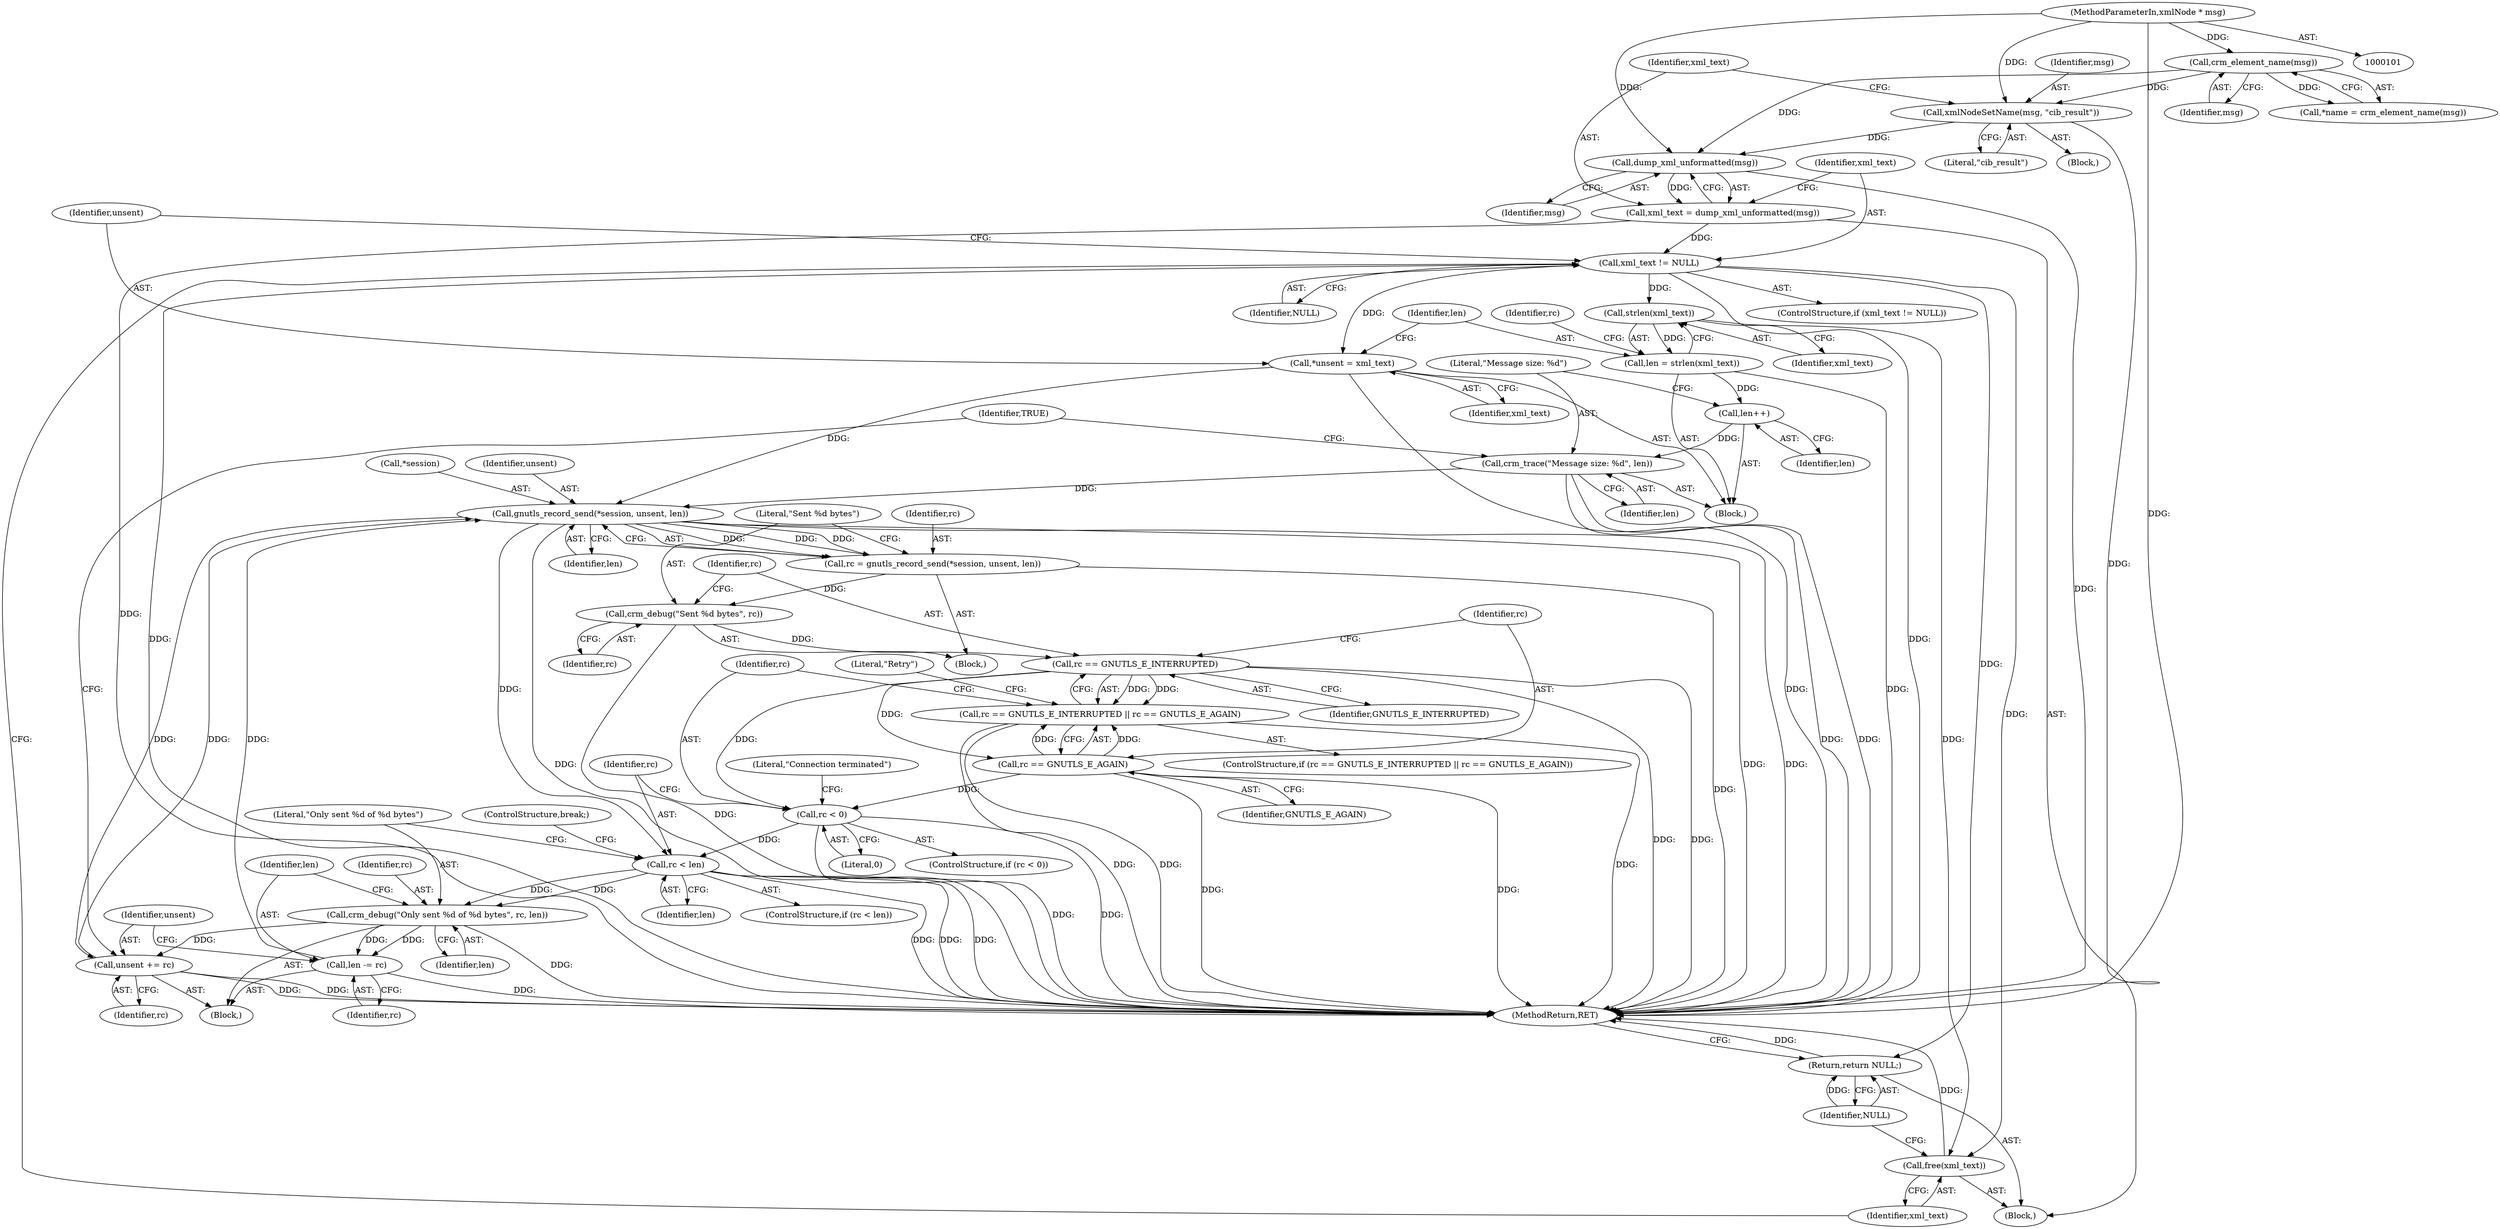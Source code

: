 digraph "1_pacemaker_564f7cc2a51dcd2f28ab12a13394f31be5aa3c93_15@pointer" {
"1000119" [label="(Call,xmlNodeSetName(msg, \"cib_result\"))"];
"1000112" [label="(Call,crm_element_name(msg))"];
"1000103" [label="(MethodParameterIn,xmlNode * msg)"];
"1000125" [label="(Call,dump_xml_unformatted(msg))"];
"1000123" [label="(Call,xml_text = dump_xml_unformatted(msg))"];
"1000128" [label="(Call,xml_text != NULL)"];
"1000133" [label="(Call,*unsent = xml_text)"];
"1000155" [label="(Call,gnutls_record_send(*session, unsent, len))"];
"1000153" [label="(Call,rc = gnutls_record_send(*session, unsent, len))"];
"1000160" [label="(Call,crm_debug(\"Sent %d bytes\", rc))"];
"1000165" [label="(Call,rc == GNUTLS_E_INTERRUPTED)"];
"1000164" [label="(Call,rc == GNUTLS_E_INTERRUPTED || rc == GNUTLS_E_AGAIN)"];
"1000168" [label="(Call,rc == GNUTLS_E_AGAIN)"];
"1000176" [label="(Call,rc < 0)"];
"1000185" [label="(Call,rc < len)"];
"1000189" [label="(Call,crm_debug(\"Only sent %d of %d bytes\", rc, len))"];
"1000193" [label="(Call,len -= rc)"];
"1000196" [label="(Call,unsent += rc)"];
"1000139" [label="(Call,strlen(xml_text))"];
"1000137" [label="(Call,len = strlen(xml_text))"];
"1000145" [label="(Call,len++)"];
"1000147" [label="(Call,crm_trace(\"Message size: %d\", len))"];
"1000202" [label="(Call,free(xml_text))"];
"1000204" [label="(Return,return NULL;)"];
"1000133" [label="(Call,*unsent = xml_text)"];
"1000204" [label="(Return,return NULL;)"];
"1000173" [label="(Literal,\"Retry\")"];
"1000161" [label="(Literal,\"Sent %d bytes\")"];
"1000124" [label="(Identifier,xml_text)"];
"1000177" [label="(Identifier,rc)"];
"1000190" [label="(Literal,\"Only sent %d of %d bytes\")"];
"1000194" [label="(Identifier,len)"];
"1000151" [label="(Identifier,TRUE)"];
"1000192" [label="(Identifier,len)"];
"1000143" [label="(Identifier,rc)"];
"1000156" [label="(Call,*session)"];
"1000128" [label="(Call,xml_text != NULL)"];
"1000137" [label="(Call,len = strlen(xml_text))"];
"1000168" [label="(Call,rc == GNUTLS_E_AGAIN)"];
"1000134" [label="(Identifier,unsent)"];
"1000118" [label="(Block,)"];
"1000123" [label="(Call,xml_text = dump_xml_unformatted(msg))"];
"1000186" [label="(Identifier,rc)"];
"1000184" [label="(ControlStructure,if (rc < len))"];
"1000203" [label="(Identifier,xml_text)"];
"1000195" [label="(Identifier,rc)"];
"1000125" [label="(Call,dump_xml_unformatted(msg))"];
"1000155" [label="(Call,gnutls_record_send(*session, unsent, len))"];
"1000152" [label="(Block,)"];
"1000166" [label="(Identifier,rc)"];
"1000119" [label="(Call,xmlNodeSetName(msg, \"cib_result\"))"];
"1000164" [label="(Call,rc == GNUTLS_E_INTERRUPTED || rc == GNUTLS_E_AGAIN)"];
"1000159" [label="(Identifier,len)"];
"1000191" [label="(Identifier,rc)"];
"1000120" [label="(Identifier,msg)"];
"1000198" [label="(Identifier,rc)"];
"1000110" [label="(Call,*name = crm_element_name(msg))"];
"1000162" [label="(Identifier,rc)"];
"1000187" [label="(Identifier,len)"];
"1000140" [label="(Identifier,xml_text)"];
"1000129" [label="(Identifier,xml_text)"];
"1000145" [label="(Call,len++)"];
"1000138" [label="(Identifier,len)"];
"1000127" [label="(ControlStructure,if (xml_text != NULL))"];
"1000197" [label="(Identifier,unsent)"];
"1000126" [label="(Identifier,msg)"];
"1000130" [label="(Identifier,NULL)"];
"1000178" [label="(Literal,0)"];
"1000205" [label="(Identifier,NULL)"];
"1000201" [label="(ControlStructure,break;)"];
"1000189" [label="(Call,crm_debug(\"Only sent %d of %d bytes\", rc, len))"];
"1000176" [label="(Call,rc < 0)"];
"1000135" [label="(Identifier,xml_text)"];
"1000103" [label="(MethodParameterIn,xmlNode * msg)"];
"1000170" [label="(Identifier,GNUTLS_E_AGAIN)"];
"1000121" [label="(Literal,\"cib_result\")"];
"1000112" [label="(Call,crm_element_name(msg))"];
"1000146" [label="(Identifier,len)"];
"1000139" [label="(Call,strlen(xml_text))"];
"1000206" [label="(MethodReturn,RET)"];
"1000158" [label="(Identifier,unsent)"];
"1000196" [label="(Call,unsent += rc)"];
"1000175" [label="(ControlStructure,if (rc < 0))"];
"1000148" [label="(Literal,\"Message size: %d\")"];
"1000163" [label="(ControlStructure,if (rc == GNUTLS_E_INTERRUPTED || rc == GNUTLS_E_AGAIN))"];
"1000113" [label="(Identifier,msg)"];
"1000153" [label="(Call,rc = gnutls_record_send(*session, unsent, len))"];
"1000149" [label="(Identifier,len)"];
"1000154" [label="(Identifier,rc)"];
"1000188" [label="(Block,)"];
"1000147" [label="(Call,crm_trace(\"Message size: %d\", len))"];
"1000160" [label="(Call,crm_debug(\"Sent %d bytes\", rc))"];
"1000202" [label="(Call,free(xml_text))"];
"1000131" [label="(Block,)"];
"1000193" [label="(Call,len -= rc)"];
"1000104" [label="(Block,)"];
"1000185" [label="(Call,rc < len)"];
"1000167" [label="(Identifier,GNUTLS_E_INTERRUPTED)"];
"1000181" [label="(Literal,\"Connection terminated\")"];
"1000169" [label="(Identifier,rc)"];
"1000165" [label="(Call,rc == GNUTLS_E_INTERRUPTED)"];
"1000119" -> "1000118"  [label="AST: "];
"1000119" -> "1000121"  [label="CFG: "];
"1000120" -> "1000119"  [label="AST: "];
"1000121" -> "1000119"  [label="AST: "];
"1000124" -> "1000119"  [label="CFG: "];
"1000119" -> "1000206"  [label="DDG: "];
"1000112" -> "1000119"  [label="DDG: "];
"1000103" -> "1000119"  [label="DDG: "];
"1000119" -> "1000125"  [label="DDG: "];
"1000112" -> "1000110"  [label="AST: "];
"1000112" -> "1000113"  [label="CFG: "];
"1000113" -> "1000112"  [label="AST: "];
"1000110" -> "1000112"  [label="CFG: "];
"1000112" -> "1000110"  [label="DDG: "];
"1000103" -> "1000112"  [label="DDG: "];
"1000112" -> "1000125"  [label="DDG: "];
"1000103" -> "1000101"  [label="AST: "];
"1000103" -> "1000206"  [label="DDG: "];
"1000103" -> "1000125"  [label="DDG: "];
"1000125" -> "1000123"  [label="AST: "];
"1000125" -> "1000126"  [label="CFG: "];
"1000126" -> "1000125"  [label="AST: "];
"1000123" -> "1000125"  [label="CFG: "];
"1000125" -> "1000206"  [label="DDG: "];
"1000125" -> "1000123"  [label="DDG: "];
"1000123" -> "1000104"  [label="AST: "];
"1000124" -> "1000123"  [label="AST: "];
"1000129" -> "1000123"  [label="CFG: "];
"1000123" -> "1000206"  [label="DDG: "];
"1000123" -> "1000128"  [label="DDG: "];
"1000128" -> "1000127"  [label="AST: "];
"1000128" -> "1000130"  [label="CFG: "];
"1000129" -> "1000128"  [label="AST: "];
"1000130" -> "1000128"  [label="AST: "];
"1000134" -> "1000128"  [label="CFG: "];
"1000203" -> "1000128"  [label="CFG: "];
"1000128" -> "1000206"  [label="DDG: "];
"1000128" -> "1000206"  [label="DDG: "];
"1000128" -> "1000133"  [label="DDG: "];
"1000128" -> "1000139"  [label="DDG: "];
"1000128" -> "1000202"  [label="DDG: "];
"1000128" -> "1000204"  [label="DDG: "];
"1000133" -> "1000131"  [label="AST: "];
"1000133" -> "1000135"  [label="CFG: "];
"1000134" -> "1000133"  [label="AST: "];
"1000135" -> "1000133"  [label="AST: "];
"1000138" -> "1000133"  [label="CFG: "];
"1000133" -> "1000206"  [label="DDG: "];
"1000133" -> "1000155"  [label="DDG: "];
"1000155" -> "1000153"  [label="AST: "];
"1000155" -> "1000159"  [label="CFG: "];
"1000156" -> "1000155"  [label="AST: "];
"1000158" -> "1000155"  [label="AST: "];
"1000159" -> "1000155"  [label="AST: "];
"1000153" -> "1000155"  [label="CFG: "];
"1000155" -> "1000206"  [label="DDG: "];
"1000155" -> "1000206"  [label="DDG: "];
"1000155" -> "1000206"  [label="DDG: "];
"1000155" -> "1000153"  [label="DDG: "];
"1000155" -> "1000153"  [label="DDG: "];
"1000155" -> "1000153"  [label="DDG: "];
"1000196" -> "1000155"  [label="DDG: "];
"1000193" -> "1000155"  [label="DDG: "];
"1000147" -> "1000155"  [label="DDG: "];
"1000155" -> "1000185"  [label="DDG: "];
"1000155" -> "1000196"  [label="DDG: "];
"1000153" -> "1000152"  [label="AST: "];
"1000154" -> "1000153"  [label="AST: "];
"1000161" -> "1000153"  [label="CFG: "];
"1000153" -> "1000206"  [label="DDG: "];
"1000153" -> "1000160"  [label="DDG: "];
"1000160" -> "1000152"  [label="AST: "];
"1000160" -> "1000162"  [label="CFG: "];
"1000161" -> "1000160"  [label="AST: "];
"1000162" -> "1000160"  [label="AST: "];
"1000166" -> "1000160"  [label="CFG: "];
"1000160" -> "1000206"  [label="DDG: "];
"1000160" -> "1000165"  [label="DDG: "];
"1000165" -> "1000164"  [label="AST: "];
"1000165" -> "1000167"  [label="CFG: "];
"1000166" -> "1000165"  [label="AST: "];
"1000167" -> "1000165"  [label="AST: "];
"1000169" -> "1000165"  [label="CFG: "];
"1000164" -> "1000165"  [label="CFG: "];
"1000165" -> "1000206"  [label="DDG: "];
"1000165" -> "1000206"  [label="DDG: "];
"1000165" -> "1000164"  [label="DDG: "];
"1000165" -> "1000164"  [label="DDG: "];
"1000165" -> "1000168"  [label="DDG: "];
"1000165" -> "1000176"  [label="DDG: "];
"1000164" -> "1000163"  [label="AST: "];
"1000164" -> "1000168"  [label="CFG: "];
"1000168" -> "1000164"  [label="AST: "];
"1000173" -> "1000164"  [label="CFG: "];
"1000177" -> "1000164"  [label="CFG: "];
"1000164" -> "1000206"  [label="DDG: "];
"1000164" -> "1000206"  [label="DDG: "];
"1000164" -> "1000206"  [label="DDG: "];
"1000168" -> "1000164"  [label="DDG: "];
"1000168" -> "1000164"  [label="DDG: "];
"1000168" -> "1000170"  [label="CFG: "];
"1000169" -> "1000168"  [label="AST: "];
"1000170" -> "1000168"  [label="AST: "];
"1000168" -> "1000206"  [label="DDG: "];
"1000168" -> "1000206"  [label="DDG: "];
"1000168" -> "1000176"  [label="DDG: "];
"1000176" -> "1000175"  [label="AST: "];
"1000176" -> "1000178"  [label="CFG: "];
"1000177" -> "1000176"  [label="AST: "];
"1000178" -> "1000176"  [label="AST: "];
"1000181" -> "1000176"  [label="CFG: "];
"1000186" -> "1000176"  [label="CFG: "];
"1000176" -> "1000206"  [label="DDG: "];
"1000176" -> "1000206"  [label="DDG: "];
"1000176" -> "1000185"  [label="DDG: "];
"1000185" -> "1000184"  [label="AST: "];
"1000185" -> "1000187"  [label="CFG: "];
"1000186" -> "1000185"  [label="AST: "];
"1000187" -> "1000185"  [label="AST: "];
"1000190" -> "1000185"  [label="CFG: "];
"1000201" -> "1000185"  [label="CFG: "];
"1000185" -> "1000206"  [label="DDG: "];
"1000185" -> "1000206"  [label="DDG: "];
"1000185" -> "1000206"  [label="DDG: "];
"1000185" -> "1000189"  [label="DDG: "];
"1000185" -> "1000189"  [label="DDG: "];
"1000189" -> "1000188"  [label="AST: "];
"1000189" -> "1000192"  [label="CFG: "];
"1000190" -> "1000189"  [label="AST: "];
"1000191" -> "1000189"  [label="AST: "];
"1000192" -> "1000189"  [label="AST: "];
"1000194" -> "1000189"  [label="CFG: "];
"1000189" -> "1000206"  [label="DDG: "];
"1000189" -> "1000193"  [label="DDG: "];
"1000189" -> "1000193"  [label="DDG: "];
"1000189" -> "1000196"  [label="DDG: "];
"1000193" -> "1000188"  [label="AST: "];
"1000193" -> "1000195"  [label="CFG: "];
"1000194" -> "1000193"  [label="AST: "];
"1000195" -> "1000193"  [label="AST: "];
"1000197" -> "1000193"  [label="CFG: "];
"1000193" -> "1000206"  [label="DDG: "];
"1000196" -> "1000188"  [label="AST: "];
"1000196" -> "1000198"  [label="CFG: "];
"1000197" -> "1000196"  [label="AST: "];
"1000198" -> "1000196"  [label="AST: "];
"1000151" -> "1000196"  [label="CFG: "];
"1000196" -> "1000206"  [label="DDG: "];
"1000196" -> "1000206"  [label="DDG: "];
"1000139" -> "1000137"  [label="AST: "];
"1000139" -> "1000140"  [label="CFG: "];
"1000140" -> "1000139"  [label="AST: "];
"1000137" -> "1000139"  [label="CFG: "];
"1000139" -> "1000137"  [label="DDG: "];
"1000139" -> "1000202"  [label="DDG: "];
"1000137" -> "1000131"  [label="AST: "];
"1000138" -> "1000137"  [label="AST: "];
"1000143" -> "1000137"  [label="CFG: "];
"1000137" -> "1000206"  [label="DDG: "];
"1000137" -> "1000145"  [label="DDG: "];
"1000145" -> "1000131"  [label="AST: "];
"1000145" -> "1000146"  [label="CFG: "];
"1000146" -> "1000145"  [label="AST: "];
"1000148" -> "1000145"  [label="CFG: "];
"1000145" -> "1000147"  [label="DDG: "];
"1000147" -> "1000131"  [label="AST: "];
"1000147" -> "1000149"  [label="CFG: "];
"1000148" -> "1000147"  [label="AST: "];
"1000149" -> "1000147"  [label="AST: "];
"1000151" -> "1000147"  [label="CFG: "];
"1000147" -> "1000206"  [label="DDG: "];
"1000147" -> "1000206"  [label="DDG: "];
"1000202" -> "1000104"  [label="AST: "];
"1000202" -> "1000203"  [label="CFG: "];
"1000203" -> "1000202"  [label="AST: "];
"1000205" -> "1000202"  [label="CFG: "];
"1000202" -> "1000206"  [label="DDG: "];
"1000204" -> "1000104"  [label="AST: "];
"1000204" -> "1000205"  [label="CFG: "];
"1000205" -> "1000204"  [label="AST: "];
"1000206" -> "1000204"  [label="CFG: "];
"1000204" -> "1000206"  [label="DDG: "];
"1000205" -> "1000204"  [label="DDG: "];
}
